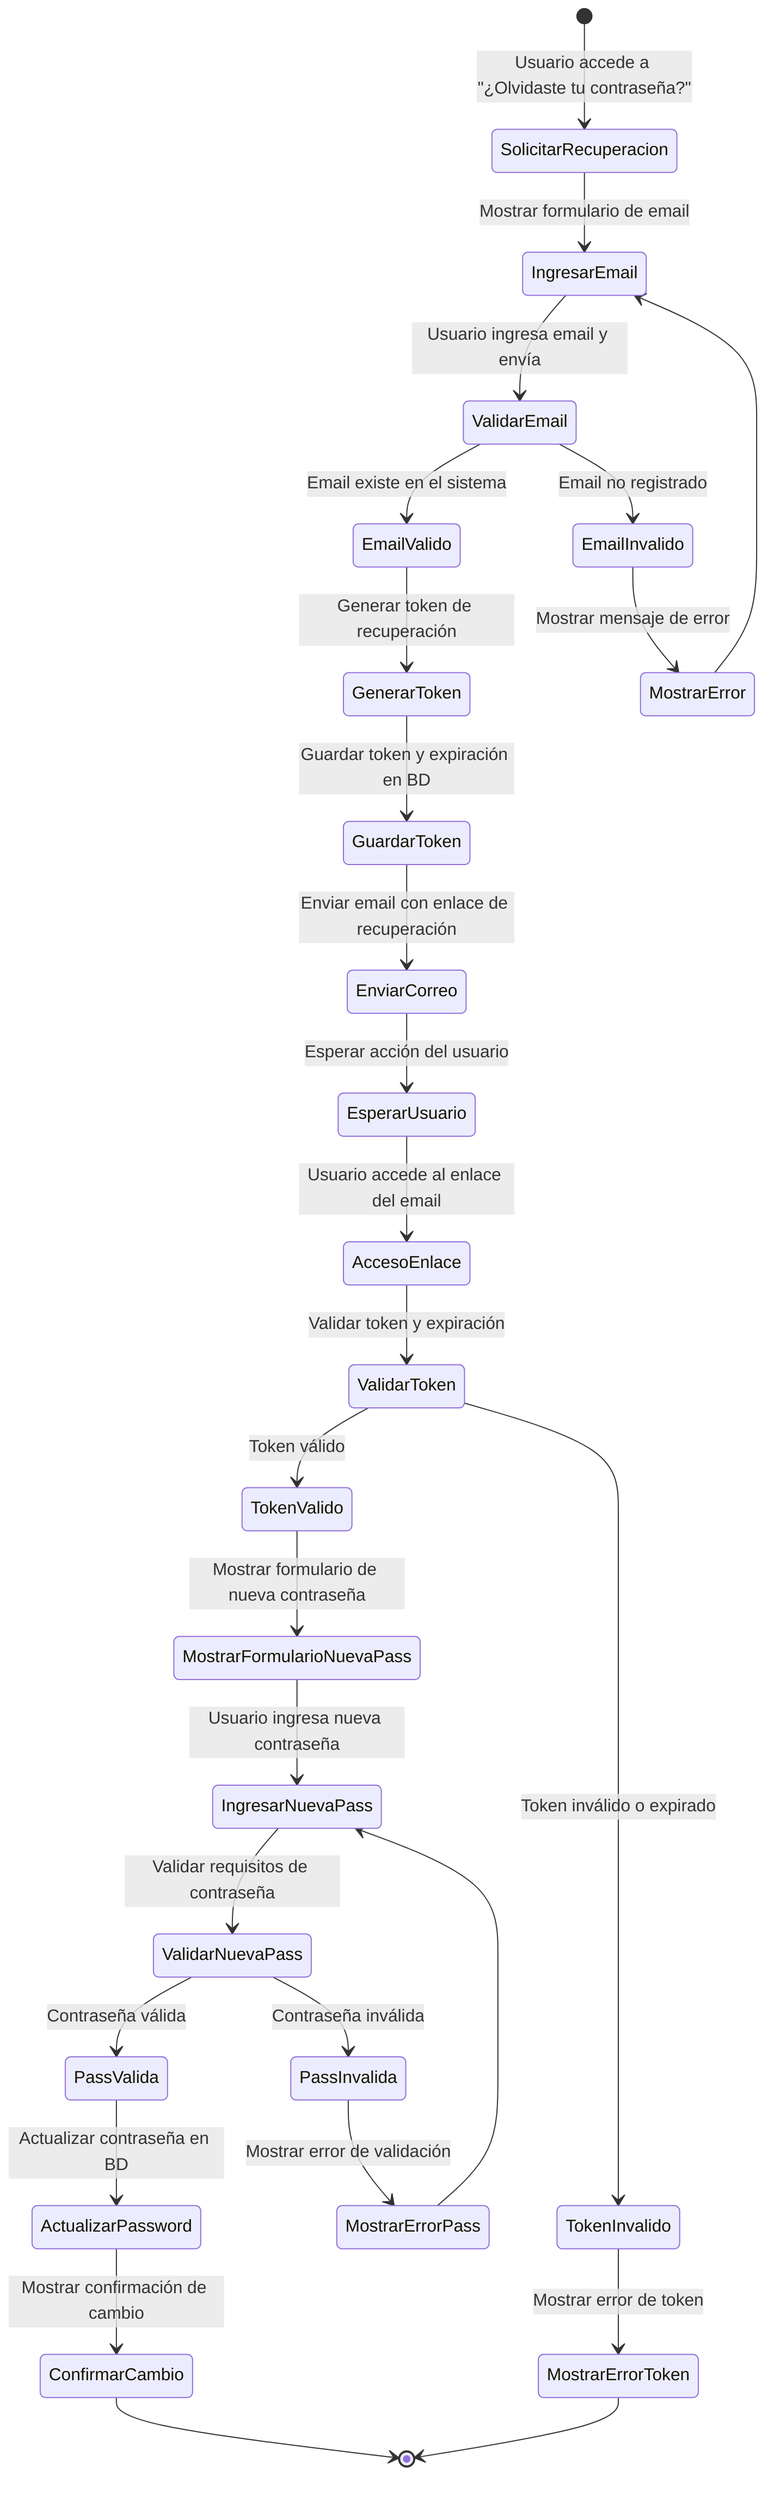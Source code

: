 stateDiagram-v2
    [*] --> SolicitarRecuperacion : Usuario accede a "¿Olvidaste tu contraseña?"
    SolicitarRecuperacion --> IngresarEmail : Mostrar formulario de email
    IngresarEmail --> ValidarEmail : Usuario ingresa email y envía
    ValidarEmail --> EmailValido : Email existe en el sistema
    ValidarEmail --> EmailInvalido : Email no registrado
    EmailInvalido --> MostrarError : Mostrar mensaje de error
    MostrarError --> IngresarEmail
    EmailValido --> GenerarToken : Generar token de recuperación
    GenerarToken --> GuardarToken : Guardar token y expiración en BD
    GuardarToken --> EnviarCorreo : Enviar email con enlace de recuperación
    EnviarCorreo --> EsperarUsuario : Esperar acción del usuario
    EsperarUsuario --> AccesoEnlace : Usuario accede al enlace del email
    AccesoEnlace --> ValidarToken : Validar token y expiración
    ValidarToken --> TokenValido : Token válido
    ValidarToken --> TokenInvalido : Token inválido o expirado
    TokenInvalido --> MostrarErrorToken : Mostrar error de token
    MostrarErrorToken --> [*]
    TokenValido --> MostrarFormularioNuevaPass : Mostrar formulario de nueva contraseña
    MostrarFormularioNuevaPass --> IngresarNuevaPass : Usuario ingresa nueva contraseña
    IngresarNuevaPass --> ValidarNuevaPass : Validar requisitos de contraseña
    ValidarNuevaPass --> PassValida : Contraseña válida
    ValidarNuevaPass --> PassInvalida : Contraseña inválida
    PassInvalida --> MostrarErrorPass : Mostrar error de validación
    MostrarErrorPass --> IngresarNuevaPass
    PassValida --> ActualizarPassword : Actualizar contraseña en BD
    ActualizarPassword --> ConfirmarCambio : Mostrar confirmación de cambio
    ConfirmarCambio --> [*]